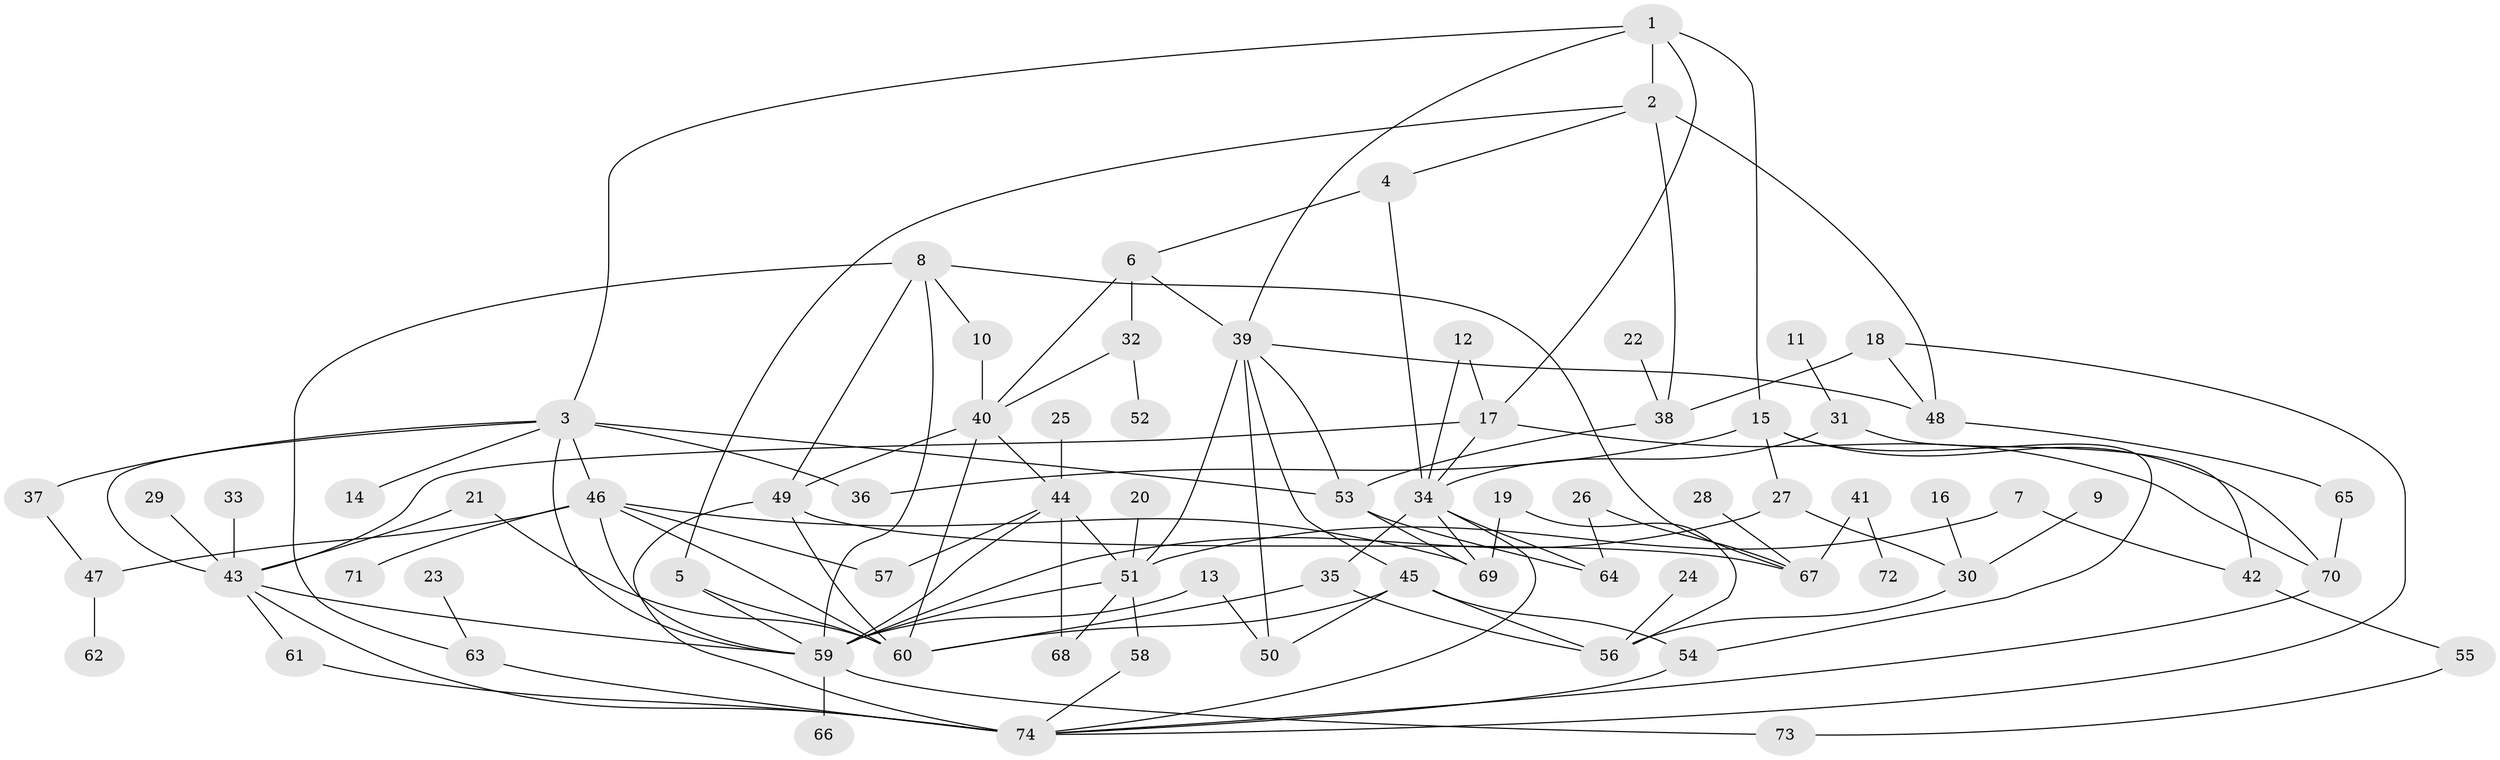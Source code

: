 // original degree distribution, {6: 0.02702702702702703, 5: 0.07432432432432433, 4: 0.14189189189189189, 3: 0.19594594594594594, 2: 0.33783783783783783, 8: 0.006756756756756757, 1: 0.20270270270270271, 9: 0.006756756756756757, 7: 0.006756756756756757}
// Generated by graph-tools (version 1.1) at 2025/49/03/09/25 03:49:26]
// undirected, 74 vertices, 124 edges
graph export_dot {
graph [start="1"]
  node [color=gray90,style=filled];
  1;
  2;
  3;
  4;
  5;
  6;
  7;
  8;
  9;
  10;
  11;
  12;
  13;
  14;
  15;
  16;
  17;
  18;
  19;
  20;
  21;
  22;
  23;
  24;
  25;
  26;
  27;
  28;
  29;
  30;
  31;
  32;
  33;
  34;
  35;
  36;
  37;
  38;
  39;
  40;
  41;
  42;
  43;
  44;
  45;
  46;
  47;
  48;
  49;
  50;
  51;
  52;
  53;
  54;
  55;
  56;
  57;
  58;
  59;
  60;
  61;
  62;
  63;
  64;
  65;
  66;
  67;
  68;
  69;
  70;
  71;
  72;
  73;
  74;
  1 -- 2 [weight=1.0];
  1 -- 3 [weight=1.0];
  1 -- 15 [weight=1.0];
  1 -- 17 [weight=1.0];
  1 -- 39 [weight=1.0];
  2 -- 4 [weight=1.0];
  2 -- 5 [weight=1.0];
  2 -- 38 [weight=1.0];
  2 -- 48 [weight=2.0];
  3 -- 14 [weight=1.0];
  3 -- 36 [weight=1.0];
  3 -- 37 [weight=1.0];
  3 -- 43 [weight=1.0];
  3 -- 46 [weight=1.0];
  3 -- 53 [weight=1.0];
  3 -- 59 [weight=1.0];
  4 -- 6 [weight=1.0];
  4 -- 34 [weight=1.0];
  5 -- 59 [weight=1.0];
  5 -- 60 [weight=1.0];
  6 -- 32 [weight=1.0];
  6 -- 39 [weight=1.0];
  6 -- 40 [weight=1.0];
  7 -- 42 [weight=1.0];
  7 -- 51 [weight=1.0];
  8 -- 10 [weight=1.0];
  8 -- 49 [weight=1.0];
  8 -- 59 [weight=1.0];
  8 -- 63 [weight=1.0];
  8 -- 67 [weight=1.0];
  9 -- 30 [weight=1.0];
  10 -- 40 [weight=1.0];
  11 -- 31 [weight=1.0];
  12 -- 17 [weight=1.0];
  12 -- 34 [weight=1.0];
  13 -- 50 [weight=1.0];
  13 -- 59 [weight=1.0];
  15 -- 27 [weight=1.0];
  15 -- 36 [weight=1.0];
  15 -- 54 [weight=1.0];
  15 -- 70 [weight=1.0];
  16 -- 30 [weight=1.0];
  17 -- 34 [weight=1.0];
  17 -- 43 [weight=1.0];
  17 -- 70 [weight=1.0];
  18 -- 38 [weight=1.0];
  18 -- 48 [weight=1.0];
  18 -- 74 [weight=1.0];
  19 -- 56 [weight=1.0];
  19 -- 69 [weight=1.0];
  20 -- 51 [weight=1.0];
  21 -- 43 [weight=1.0];
  21 -- 60 [weight=1.0];
  22 -- 38 [weight=1.0];
  23 -- 63 [weight=1.0];
  24 -- 56 [weight=1.0];
  25 -- 44 [weight=1.0];
  26 -- 64 [weight=1.0];
  26 -- 67 [weight=1.0];
  27 -- 30 [weight=1.0];
  27 -- 59 [weight=1.0];
  28 -- 67 [weight=1.0];
  29 -- 43 [weight=1.0];
  30 -- 56 [weight=1.0];
  31 -- 34 [weight=1.0];
  31 -- 42 [weight=1.0];
  32 -- 40 [weight=1.0];
  32 -- 52 [weight=1.0];
  33 -- 43 [weight=1.0];
  34 -- 35 [weight=1.0];
  34 -- 64 [weight=1.0];
  34 -- 69 [weight=1.0];
  34 -- 74 [weight=1.0];
  35 -- 56 [weight=1.0];
  35 -- 60 [weight=1.0];
  37 -- 47 [weight=1.0];
  38 -- 53 [weight=1.0];
  39 -- 45 [weight=1.0];
  39 -- 48 [weight=1.0];
  39 -- 50 [weight=1.0];
  39 -- 51 [weight=1.0];
  39 -- 53 [weight=1.0];
  40 -- 44 [weight=2.0];
  40 -- 49 [weight=1.0];
  40 -- 60 [weight=1.0];
  41 -- 67 [weight=1.0];
  41 -- 72 [weight=1.0];
  42 -- 55 [weight=1.0];
  43 -- 59 [weight=1.0];
  43 -- 61 [weight=1.0];
  43 -- 74 [weight=1.0];
  44 -- 51 [weight=1.0];
  44 -- 57 [weight=1.0];
  44 -- 59 [weight=1.0];
  44 -- 68 [weight=1.0];
  45 -- 50 [weight=1.0];
  45 -- 54 [weight=2.0];
  45 -- 56 [weight=1.0];
  45 -- 60 [weight=1.0];
  46 -- 47 [weight=1.0];
  46 -- 57 [weight=1.0];
  46 -- 59 [weight=1.0];
  46 -- 60 [weight=1.0];
  46 -- 69 [weight=1.0];
  46 -- 71 [weight=1.0];
  47 -- 62 [weight=1.0];
  48 -- 65 [weight=1.0];
  49 -- 60 [weight=1.0];
  49 -- 67 [weight=1.0];
  49 -- 74 [weight=1.0];
  51 -- 58 [weight=1.0];
  51 -- 59 [weight=1.0];
  51 -- 68 [weight=1.0];
  53 -- 64 [weight=1.0];
  53 -- 69 [weight=1.0];
  54 -- 74 [weight=1.0];
  55 -- 73 [weight=1.0];
  58 -- 74 [weight=1.0];
  59 -- 66 [weight=1.0];
  59 -- 73 [weight=1.0];
  61 -- 74 [weight=1.0];
  63 -- 74 [weight=2.0];
  65 -- 70 [weight=1.0];
  70 -- 74 [weight=1.0];
}
